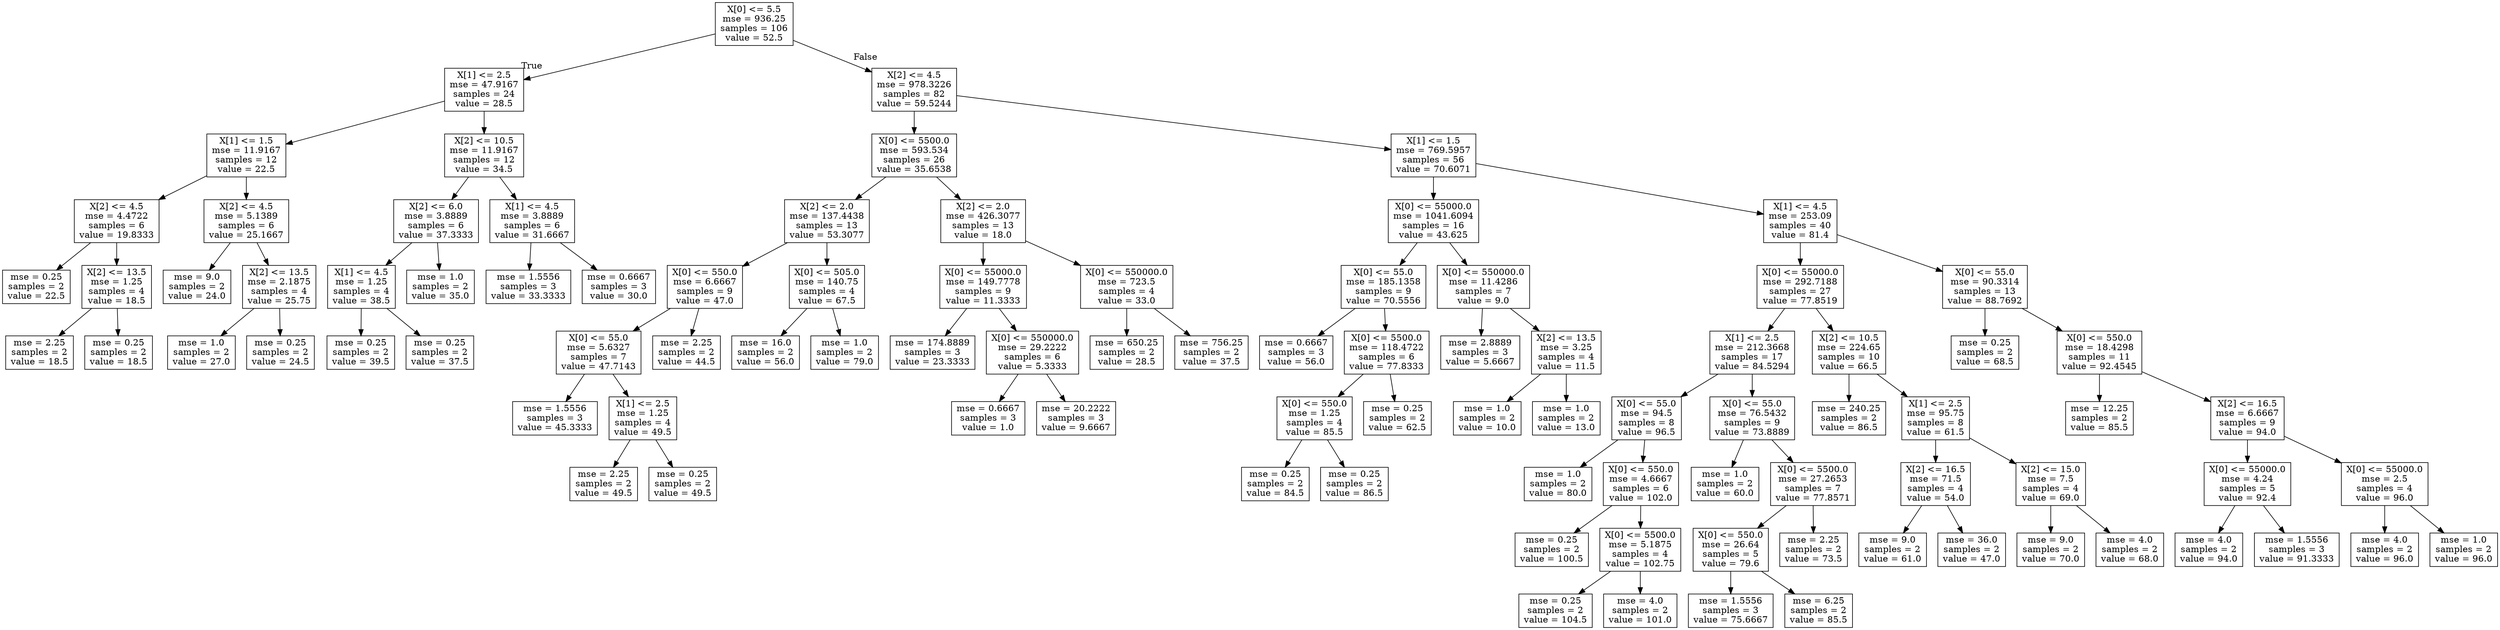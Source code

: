 digraph Tree {
node [shape=box] ;
0 [label="X[0] <= 5.5\nmse = 936.25\nsamples = 106\nvalue = 52.5"] ;
1 [label="X[1] <= 2.5\nmse = 47.9167\nsamples = 24\nvalue = 28.5"] ;
0 -> 1 [labeldistance=2.5, labelangle=45, headlabel="True"] ;
2 [label="X[1] <= 1.5\nmse = 11.9167\nsamples = 12\nvalue = 22.5"] ;
1 -> 2 ;
3 [label="X[2] <= 4.5\nmse = 4.4722\nsamples = 6\nvalue = 19.8333"] ;
2 -> 3 ;
4 [label="mse = 0.25\nsamples = 2\nvalue = 22.5"] ;
3 -> 4 ;
5 [label="X[2] <= 13.5\nmse = 1.25\nsamples = 4\nvalue = 18.5"] ;
3 -> 5 ;
6 [label="mse = 2.25\nsamples = 2\nvalue = 18.5"] ;
5 -> 6 ;
7 [label="mse = 0.25\nsamples = 2\nvalue = 18.5"] ;
5 -> 7 ;
8 [label="X[2] <= 4.5\nmse = 5.1389\nsamples = 6\nvalue = 25.1667"] ;
2 -> 8 ;
9 [label="mse = 9.0\nsamples = 2\nvalue = 24.0"] ;
8 -> 9 ;
10 [label="X[2] <= 13.5\nmse = 2.1875\nsamples = 4\nvalue = 25.75"] ;
8 -> 10 ;
11 [label="mse = 1.0\nsamples = 2\nvalue = 27.0"] ;
10 -> 11 ;
12 [label="mse = 0.25\nsamples = 2\nvalue = 24.5"] ;
10 -> 12 ;
13 [label="X[2] <= 10.5\nmse = 11.9167\nsamples = 12\nvalue = 34.5"] ;
1 -> 13 ;
14 [label="X[2] <= 6.0\nmse = 3.8889\nsamples = 6\nvalue = 37.3333"] ;
13 -> 14 ;
15 [label="X[1] <= 4.5\nmse = 1.25\nsamples = 4\nvalue = 38.5"] ;
14 -> 15 ;
16 [label="mse = 0.25\nsamples = 2\nvalue = 39.5"] ;
15 -> 16 ;
17 [label="mse = 0.25\nsamples = 2\nvalue = 37.5"] ;
15 -> 17 ;
18 [label="mse = 1.0\nsamples = 2\nvalue = 35.0"] ;
14 -> 18 ;
19 [label="X[1] <= 4.5\nmse = 3.8889\nsamples = 6\nvalue = 31.6667"] ;
13 -> 19 ;
20 [label="mse = 1.5556\nsamples = 3\nvalue = 33.3333"] ;
19 -> 20 ;
21 [label="mse = 0.6667\nsamples = 3\nvalue = 30.0"] ;
19 -> 21 ;
22 [label="X[2] <= 4.5\nmse = 978.3226\nsamples = 82\nvalue = 59.5244"] ;
0 -> 22 [labeldistance=2.5, labelangle=-45, headlabel="False"] ;
23 [label="X[0] <= 5500.0\nmse = 593.534\nsamples = 26\nvalue = 35.6538"] ;
22 -> 23 ;
24 [label="X[2] <= 2.0\nmse = 137.4438\nsamples = 13\nvalue = 53.3077"] ;
23 -> 24 ;
25 [label="X[0] <= 550.0\nmse = 6.6667\nsamples = 9\nvalue = 47.0"] ;
24 -> 25 ;
26 [label="X[0] <= 55.0\nmse = 5.6327\nsamples = 7\nvalue = 47.7143"] ;
25 -> 26 ;
27 [label="mse = 1.5556\nsamples = 3\nvalue = 45.3333"] ;
26 -> 27 ;
28 [label="X[1] <= 2.5\nmse = 1.25\nsamples = 4\nvalue = 49.5"] ;
26 -> 28 ;
29 [label="mse = 2.25\nsamples = 2\nvalue = 49.5"] ;
28 -> 29 ;
30 [label="mse = 0.25\nsamples = 2\nvalue = 49.5"] ;
28 -> 30 ;
31 [label="mse = 2.25\nsamples = 2\nvalue = 44.5"] ;
25 -> 31 ;
32 [label="X[0] <= 505.0\nmse = 140.75\nsamples = 4\nvalue = 67.5"] ;
24 -> 32 ;
33 [label="mse = 16.0\nsamples = 2\nvalue = 56.0"] ;
32 -> 33 ;
34 [label="mse = 1.0\nsamples = 2\nvalue = 79.0"] ;
32 -> 34 ;
35 [label="X[2] <= 2.0\nmse = 426.3077\nsamples = 13\nvalue = 18.0"] ;
23 -> 35 ;
36 [label="X[0] <= 55000.0\nmse = 149.7778\nsamples = 9\nvalue = 11.3333"] ;
35 -> 36 ;
37 [label="mse = 174.8889\nsamples = 3\nvalue = 23.3333"] ;
36 -> 37 ;
38 [label="X[0] <= 550000.0\nmse = 29.2222\nsamples = 6\nvalue = 5.3333"] ;
36 -> 38 ;
39 [label="mse = 0.6667\nsamples = 3\nvalue = 1.0"] ;
38 -> 39 ;
40 [label="mse = 20.2222\nsamples = 3\nvalue = 9.6667"] ;
38 -> 40 ;
41 [label="X[0] <= 550000.0\nmse = 723.5\nsamples = 4\nvalue = 33.0"] ;
35 -> 41 ;
42 [label="mse = 650.25\nsamples = 2\nvalue = 28.5"] ;
41 -> 42 ;
43 [label="mse = 756.25\nsamples = 2\nvalue = 37.5"] ;
41 -> 43 ;
44 [label="X[1] <= 1.5\nmse = 769.5957\nsamples = 56\nvalue = 70.6071"] ;
22 -> 44 ;
45 [label="X[0] <= 55000.0\nmse = 1041.6094\nsamples = 16\nvalue = 43.625"] ;
44 -> 45 ;
46 [label="X[0] <= 55.0\nmse = 185.1358\nsamples = 9\nvalue = 70.5556"] ;
45 -> 46 ;
47 [label="mse = 0.6667\nsamples = 3\nvalue = 56.0"] ;
46 -> 47 ;
48 [label="X[0] <= 5500.0\nmse = 118.4722\nsamples = 6\nvalue = 77.8333"] ;
46 -> 48 ;
49 [label="X[0] <= 550.0\nmse = 1.25\nsamples = 4\nvalue = 85.5"] ;
48 -> 49 ;
50 [label="mse = 0.25\nsamples = 2\nvalue = 84.5"] ;
49 -> 50 ;
51 [label="mse = 0.25\nsamples = 2\nvalue = 86.5"] ;
49 -> 51 ;
52 [label="mse = 0.25\nsamples = 2\nvalue = 62.5"] ;
48 -> 52 ;
53 [label="X[0] <= 550000.0\nmse = 11.4286\nsamples = 7\nvalue = 9.0"] ;
45 -> 53 ;
54 [label="mse = 2.8889\nsamples = 3\nvalue = 5.6667"] ;
53 -> 54 ;
55 [label="X[2] <= 13.5\nmse = 3.25\nsamples = 4\nvalue = 11.5"] ;
53 -> 55 ;
56 [label="mse = 1.0\nsamples = 2\nvalue = 10.0"] ;
55 -> 56 ;
57 [label="mse = 1.0\nsamples = 2\nvalue = 13.0"] ;
55 -> 57 ;
58 [label="X[1] <= 4.5\nmse = 253.09\nsamples = 40\nvalue = 81.4"] ;
44 -> 58 ;
59 [label="X[0] <= 55000.0\nmse = 292.7188\nsamples = 27\nvalue = 77.8519"] ;
58 -> 59 ;
60 [label="X[1] <= 2.5\nmse = 212.3668\nsamples = 17\nvalue = 84.5294"] ;
59 -> 60 ;
61 [label="X[0] <= 55.0\nmse = 94.5\nsamples = 8\nvalue = 96.5"] ;
60 -> 61 ;
62 [label="mse = 1.0\nsamples = 2\nvalue = 80.0"] ;
61 -> 62 ;
63 [label="X[0] <= 550.0\nmse = 4.6667\nsamples = 6\nvalue = 102.0"] ;
61 -> 63 ;
64 [label="mse = 0.25\nsamples = 2\nvalue = 100.5"] ;
63 -> 64 ;
65 [label="X[0] <= 5500.0\nmse = 5.1875\nsamples = 4\nvalue = 102.75"] ;
63 -> 65 ;
66 [label="mse = 0.25\nsamples = 2\nvalue = 104.5"] ;
65 -> 66 ;
67 [label="mse = 4.0\nsamples = 2\nvalue = 101.0"] ;
65 -> 67 ;
68 [label="X[0] <= 55.0\nmse = 76.5432\nsamples = 9\nvalue = 73.8889"] ;
60 -> 68 ;
69 [label="mse = 1.0\nsamples = 2\nvalue = 60.0"] ;
68 -> 69 ;
70 [label="X[0] <= 5500.0\nmse = 27.2653\nsamples = 7\nvalue = 77.8571"] ;
68 -> 70 ;
71 [label="X[0] <= 550.0\nmse = 26.64\nsamples = 5\nvalue = 79.6"] ;
70 -> 71 ;
72 [label="mse = 1.5556\nsamples = 3\nvalue = 75.6667"] ;
71 -> 72 ;
73 [label="mse = 6.25\nsamples = 2\nvalue = 85.5"] ;
71 -> 73 ;
74 [label="mse = 2.25\nsamples = 2\nvalue = 73.5"] ;
70 -> 74 ;
75 [label="X[2] <= 10.5\nmse = 224.65\nsamples = 10\nvalue = 66.5"] ;
59 -> 75 ;
76 [label="mse = 240.25\nsamples = 2\nvalue = 86.5"] ;
75 -> 76 ;
77 [label="X[1] <= 2.5\nmse = 95.75\nsamples = 8\nvalue = 61.5"] ;
75 -> 77 ;
78 [label="X[2] <= 16.5\nmse = 71.5\nsamples = 4\nvalue = 54.0"] ;
77 -> 78 ;
79 [label="mse = 9.0\nsamples = 2\nvalue = 61.0"] ;
78 -> 79 ;
80 [label="mse = 36.0\nsamples = 2\nvalue = 47.0"] ;
78 -> 80 ;
81 [label="X[2] <= 15.0\nmse = 7.5\nsamples = 4\nvalue = 69.0"] ;
77 -> 81 ;
82 [label="mse = 9.0\nsamples = 2\nvalue = 70.0"] ;
81 -> 82 ;
83 [label="mse = 4.0\nsamples = 2\nvalue = 68.0"] ;
81 -> 83 ;
84 [label="X[0] <= 55.0\nmse = 90.3314\nsamples = 13\nvalue = 88.7692"] ;
58 -> 84 ;
85 [label="mse = 0.25\nsamples = 2\nvalue = 68.5"] ;
84 -> 85 ;
86 [label="X[0] <= 550.0\nmse = 18.4298\nsamples = 11\nvalue = 92.4545"] ;
84 -> 86 ;
87 [label="mse = 12.25\nsamples = 2\nvalue = 85.5"] ;
86 -> 87 ;
88 [label="X[2] <= 16.5\nmse = 6.6667\nsamples = 9\nvalue = 94.0"] ;
86 -> 88 ;
89 [label="X[0] <= 55000.0\nmse = 4.24\nsamples = 5\nvalue = 92.4"] ;
88 -> 89 ;
90 [label="mse = 4.0\nsamples = 2\nvalue = 94.0"] ;
89 -> 90 ;
91 [label="mse = 1.5556\nsamples = 3\nvalue = 91.3333"] ;
89 -> 91 ;
92 [label="X[0] <= 55000.0\nmse = 2.5\nsamples = 4\nvalue = 96.0"] ;
88 -> 92 ;
93 [label="mse = 4.0\nsamples = 2\nvalue = 96.0"] ;
92 -> 93 ;
94 [label="mse = 1.0\nsamples = 2\nvalue = 96.0"] ;
92 -> 94 ;
}